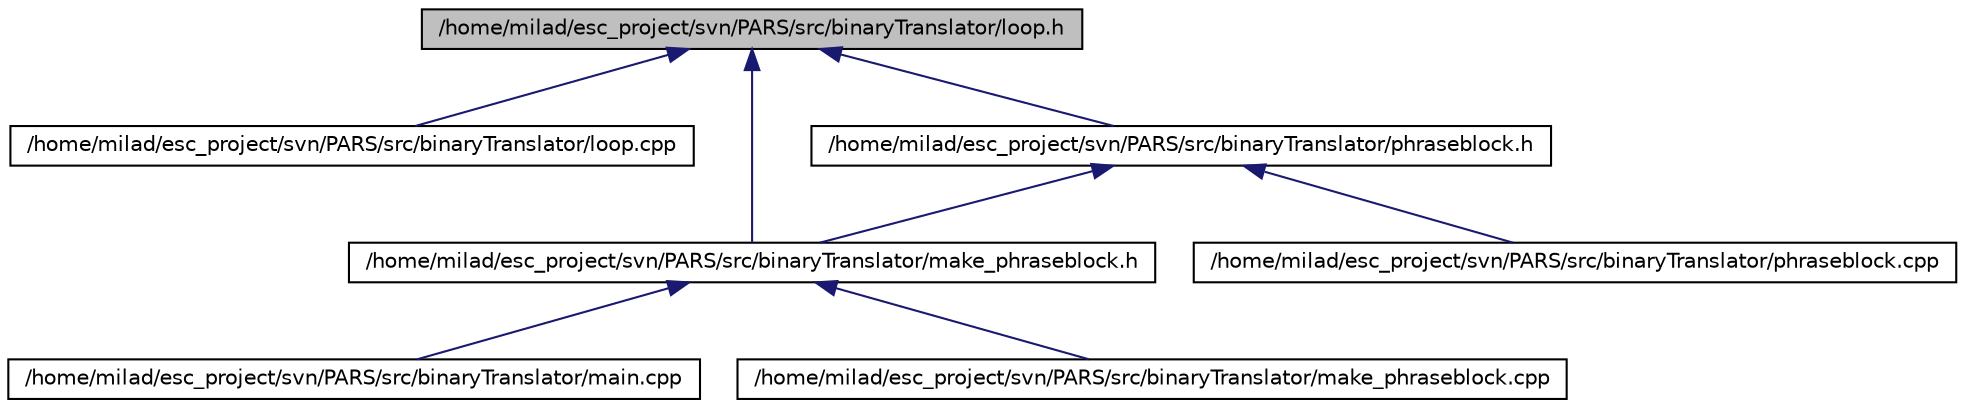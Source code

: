 digraph G
{
  edge [fontname="Helvetica",fontsize="10",labelfontname="Helvetica",labelfontsize="10"];
  node [fontname="Helvetica",fontsize="10",shape=record];
  Node1 [label="/home/milad/esc_project/svn/PARS/src/binaryTranslator/loop.h",height=0.2,width=0.4,color="black", fillcolor="grey75", style="filled" fontcolor="black"];
  Node1 -> Node2 [dir=back,color="midnightblue",fontsize="10",style="solid"];
  Node2 [label="/home/milad/esc_project/svn/PARS/src/binaryTranslator/loop.cpp",height=0.2,width=0.4,color="black", fillcolor="white", style="filled",URL="$loop_8cpp.html"];
  Node1 -> Node3 [dir=back,color="midnightblue",fontsize="10",style="solid"];
  Node3 [label="/home/milad/esc_project/svn/PARS/src/binaryTranslator/phraseblock.h",height=0.2,width=0.4,color="black", fillcolor="white", style="filled",URL="$phraseblock_8h.html"];
  Node3 -> Node4 [dir=back,color="midnightblue",fontsize="10",style="solid"];
  Node4 [label="/home/milad/esc_project/svn/PARS/src/binaryTranslator/make_phraseblock.h",height=0.2,width=0.4,color="black", fillcolor="white", style="filled",URL="$make__phraseblock_8h.html"];
  Node4 -> Node5 [dir=back,color="midnightblue",fontsize="10",style="solid"];
  Node5 [label="/home/milad/esc_project/svn/PARS/src/binaryTranslator/main.cpp",height=0.2,width=0.4,color="black", fillcolor="white", style="filled",URL="$main_8cpp.html"];
  Node4 -> Node6 [dir=back,color="midnightblue",fontsize="10",style="solid"];
  Node6 [label="/home/milad/esc_project/svn/PARS/src/binaryTranslator/make_phraseblock.cpp",height=0.2,width=0.4,color="black", fillcolor="white", style="filled",URL="$make__phraseblock_8cpp.html"];
  Node3 -> Node7 [dir=back,color="midnightblue",fontsize="10",style="solid"];
  Node7 [label="/home/milad/esc_project/svn/PARS/src/binaryTranslator/phraseblock.cpp",height=0.2,width=0.4,color="black", fillcolor="white", style="filled",URL="$phraseblock_8cpp.html"];
  Node1 -> Node4 [dir=back,color="midnightblue",fontsize="10",style="solid"];
}
